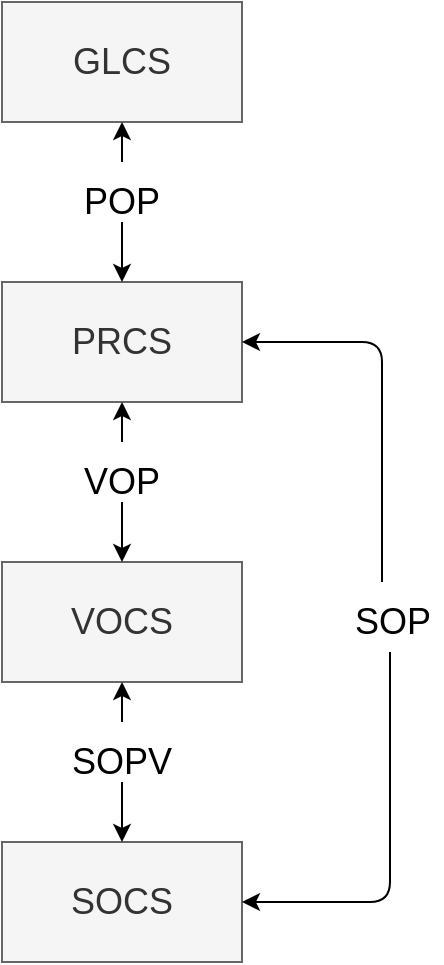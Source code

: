 <mxfile version="16.5.2" type="device"><diagram id="b2nhHj5zfZXGNJigxc45" name="Page-1"><mxGraphModel dx="1355" dy="884" grid="1" gridSize="10" guides="1" tooltips="1" connect="1" arrows="1" fold="1" page="1" pageScale="1" pageWidth="850" pageHeight="1100" math="0" shadow="0"><root><mxCell id="0"/><mxCell id="1" parent="0"/><mxCell id="g8Qim9Bc-FKdGNLeBKEx-1" value="&lt;font style=&quot;font-size: 18px&quot;&gt;GLCS&lt;/font&gt;" style="rounded=0;whiteSpace=wrap;html=1;fillColor=#f5f5f5;strokeColor=#666666;fontColor=#333333;" parent="1" vertex="1"><mxGeometry x="360" y="500" width="120" height="60" as="geometry"/></mxCell><mxCell id="g8Qim9Bc-FKdGNLeBKEx-2" value="&lt;font style=&quot;font-size: 18px&quot;&gt;PRCS&lt;/font&gt;" style="rounded=0;whiteSpace=wrap;html=1;fillColor=#f5f5f5;strokeColor=#666666;fontColor=#333333;" parent="1" vertex="1"><mxGeometry x="360" y="640" width="120" height="60" as="geometry"/></mxCell><mxCell id="g8Qim9Bc-FKdGNLeBKEx-3" value="&lt;font style=&quot;font-size: 18px&quot;&gt;VOCS&lt;/font&gt;" style="rounded=0;whiteSpace=wrap;html=1;fillColor=#f5f5f5;strokeColor=#666666;fontColor=#333333;" parent="1" vertex="1"><mxGeometry x="360" y="780" width="120" height="60" as="geometry"/></mxCell><mxCell id="g8Qim9Bc-FKdGNLeBKEx-4" value="&lt;font style=&quot;font-size: 18px&quot;&gt;SOCS&lt;/font&gt;" style="rounded=0;whiteSpace=wrap;html=1;fillColor=#f5f5f5;strokeColor=#666666;fontColor=#333333;" parent="1" vertex="1"><mxGeometry x="360" y="920" width="120" height="60" as="geometry"/></mxCell><mxCell id="g8Qim9Bc-FKdGNLeBKEx-5" value="&lt;font style=&quot;font-size: 18px&quot;&gt;POP&lt;/font&gt;" style="text;html=1;strokeColor=none;fillColor=none;align=center;verticalAlign=middle;whiteSpace=wrap;rounded=0;" parent="1" vertex="1"><mxGeometry x="400" y="590" width="40" height="20" as="geometry"/></mxCell><mxCell id="g8Qim9Bc-FKdGNLeBKEx-6" value="&lt;font style=&quot;font-size: 18px&quot;&gt;SOP&lt;/font&gt;" style="text;html=1;align=center;verticalAlign=middle;resizable=0;points=[];autosize=1;" parent="1" vertex="1"><mxGeometry x="530" y="800" width="50" height="20" as="geometry"/></mxCell><mxCell id="g8Qim9Bc-FKdGNLeBKEx-7" value="&lt;font style=&quot;font-size: 18px&quot;&gt;VOP&lt;/font&gt;" style="text;html=1;strokeColor=none;fillColor=none;align=center;verticalAlign=middle;whiteSpace=wrap;rounded=0;" parent="1" vertex="1"><mxGeometry x="400" y="730" width="40" height="20" as="geometry"/></mxCell><mxCell id="g8Qim9Bc-FKdGNLeBKEx-8" value="&lt;font style=&quot;font-size: 18px&quot;&gt;SOPV&lt;/font&gt;" style="text;html=1;strokeColor=none;fillColor=none;align=center;verticalAlign=middle;whiteSpace=wrap;rounded=0;" parent="1" vertex="1"><mxGeometry x="400" y="870" width="40" height="20" as="geometry"/></mxCell><mxCell id="g8Qim9Bc-FKdGNLeBKEx-9" value="" style="endArrow=classic;html=1;entryX=1;entryY=0.5;entryDx=0;entryDy=0;" parent="1" edge="1"><mxGeometry width="50" height="50" relative="1" as="geometry"><mxPoint x="550" y="790" as="sourcePoint"/><mxPoint x="480" y="670" as="targetPoint"/><Array as="points"><mxPoint x="550" y="670"/></Array></mxGeometry></mxCell><mxCell id="g8Qim9Bc-FKdGNLeBKEx-10" value="" style="endArrow=classic;html=1;entryX=1;entryY=0.5;entryDx=0;entryDy=0;exitX=0.48;exitY=1.25;exitDx=0;exitDy=0;exitPerimeter=0;" parent="1" source="g8Qim9Bc-FKdGNLeBKEx-6" edge="1"><mxGeometry width="50" height="50" relative="1" as="geometry"><mxPoint x="560" y="820" as="sourcePoint"/><mxPoint x="480" y="950" as="targetPoint"/><Array as="points"><mxPoint x="554" y="950"/></Array></mxGeometry></mxCell><mxCell id="g8Qim9Bc-FKdGNLeBKEx-11" value="" style="endArrow=classic;html=1;entryX=0.5;entryY=1;entryDx=0;entryDy=0;" parent="1" target="g8Qim9Bc-FKdGNLeBKEx-1" edge="1"><mxGeometry width="50" height="50" relative="1" as="geometry"><mxPoint x="420" y="580" as="sourcePoint"/><mxPoint x="450" y="620" as="targetPoint"/></mxGeometry></mxCell><mxCell id="g8Qim9Bc-FKdGNLeBKEx-12" value="" style="endArrow=classic;html=1;entryX=0.5;entryY=0;entryDx=0;entryDy=0;entryPerimeter=0;exitX=0.5;exitY=1;exitDx=0;exitDy=0;" parent="1" source="g8Qim9Bc-FKdGNLeBKEx-5" target="g8Qim9Bc-FKdGNLeBKEx-2" edge="1"><mxGeometry width="50" height="50" relative="1" as="geometry"><mxPoint x="400" y="670" as="sourcePoint"/><mxPoint x="450" y="620" as="targetPoint"/></mxGeometry></mxCell><mxCell id="g8Qim9Bc-FKdGNLeBKEx-13" value="" style="endArrow=classic;html=1;entryX=0.5;entryY=0;entryDx=0;entryDy=0;exitX=0.5;exitY=1;exitDx=0;exitDy=0;" parent="1" source="g8Qim9Bc-FKdGNLeBKEx-7" target="g8Qim9Bc-FKdGNLeBKEx-3" edge="1"><mxGeometry width="50" height="50" relative="1" as="geometry"><mxPoint x="400" y="670" as="sourcePoint"/><mxPoint x="450" y="620" as="targetPoint"/></mxGeometry></mxCell><mxCell id="g8Qim9Bc-FKdGNLeBKEx-14" value="" style="endArrow=classic;html=1;entryX=0.5;entryY=1;entryDx=0;entryDy=0;" parent="1" target="g8Qim9Bc-FKdGNLeBKEx-2" edge="1"><mxGeometry width="50" height="50" relative="1" as="geometry"><mxPoint x="420" y="720" as="sourcePoint"/><mxPoint x="450" y="620" as="targetPoint"/></mxGeometry></mxCell><mxCell id="g8Qim9Bc-FKdGNLeBKEx-15" value="" style="endArrow=classic;html=1;entryX=0.5;entryY=1;entryDx=0;entryDy=0;" parent="1" target="g8Qim9Bc-FKdGNLeBKEx-3" edge="1"><mxGeometry width="50" height="50" relative="1" as="geometry"><mxPoint x="420" y="860" as="sourcePoint"/><mxPoint x="450" y="620" as="targetPoint"/></mxGeometry></mxCell><mxCell id="g8Qim9Bc-FKdGNLeBKEx-16" value="" style="endArrow=classic;html=1;" parent="1" edge="1"><mxGeometry width="50" height="50" relative="1" as="geometry"><mxPoint x="420" y="890" as="sourcePoint"/><mxPoint x="420" y="920" as="targetPoint"/></mxGeometry></mxCell></root></mxGraphModel></diagram></mxfile>